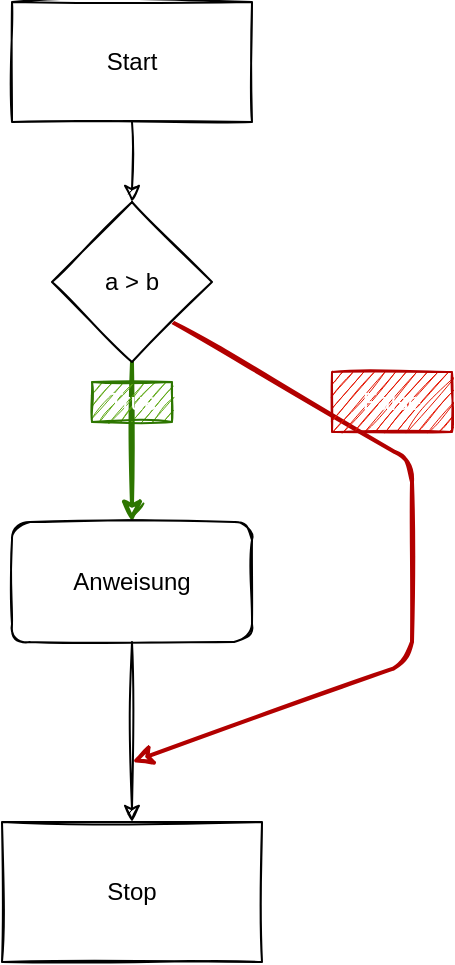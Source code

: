 <mxfile>
    <diagram id="S6juYMc_mx1WRVT7S4VD" name="Page-1">
        <mxGraphModel dx="686" dy="574" grid="1" gridSize="10" guides="1" tooltips="1" connect="1" arrows="1" fold="1" page="1" pageScale="1" pageWidth="827" pageHeight="1169" math="0" shadow="0">
            <root>
                <mxCell id="0"/>
                <mxCell id="1" parent="0"/>
                <mxCell id="6" value="" style="edgeStyle=none;html=1;strokeWidth=1;sketch=1;" edge="1" parent="1" source="2" target="5">
                    <mxGeometry relative="1" as="geometry"/>
                </mxCell>
                <mxCell id="2" value="Start" style="rounded=0;whiteSpace=wrap;html=1;sketch=1;shadow=0;" vertex="1" parent="1">
                    <mxGeometry x="120" y="40" width="120" height="60" as="geometry"/>
                </mxCell>
                <mxCell id="3" value="Stop" style="rounded=0;whiteSpace=wrap;html=1;sketch=1;shadow=0;" vertex="1" parent="1">
                    <mxGeometry x="115" y="450" width="130" height="70" as="geometry"/>
                </mxCell>
                <mxCell id="11" value="" style="edgeStyle=none;html=1;fillColor=#60a917;strokeColor=#2D7600;strokeWidth=2;sketch=1;" edge="1" parent="1" source="5" target="7">
                    <mxGeometry relative="1" as="geometry"/>
                </mxCell>
                <mxCell id="13" style="edgeStyle=none;html=1;exitX=1;exitY=1;exitDx=0;exitDy=0;fillColor=#e51400;strokeColor=#B20000;strokeWidth=2;sketch=1;" edge="1" parent="1" source="5">
                    <mxGeometry relative="1" as="geometry">
                        <mxPoint x="180" y="420" as="targetPoint"/>
                        <Array as="points">
                            <mxPoint x="320" y="270"/>
                            <mxPoint x="320" y="370"/>
                        </Array>
                    </mxGeometry>
                </mxCell>
                <mxCell id="5" value="a &amp;gt; b" style="rhombus;whiteSpace=wrap;html=1;sketch=1;shadow=0;rounded=0;" vertex="1" parent="1">
                    <mxGeometry x="140" y="140" width="80" height="80" as="geometry"/>
                </mxCell>
                <mxCell id="15" value="" style="edgeStyle=none;html=1;strokeWidth=1;sketch=1;" edge="1" parent="1" source="7" target="3">
                    <mxGeometry relative="1" as="geometry"/>
                </mxCell>
                <mxCell id="7" value="Anweisung" style="rounded=1;whiteSpace=wrap;html=1;shadow=0;sketch=1;" vertex="1" parent="1">
                    <mxGeometry x="120" y="300" width="120" height="60" as="geometry"/>
                </mxCell>
                <mxCell id="12" value="True&lt;br&gt;" style="text;html=1;align=center;verticalAlign=middle;resizable=0;points=[];autosize=1;strokeColor=#2D7600;fillColor=#60a917;fontColor=#ffffff;sketch=1;" vertex="1" parent="1">
                    <mxGeometry x="160" y="230" width="40" height="20" as="geometry"/>
                </mxCell>
                <mxCell id="14" value="False" style="text;html=1;strokeColor=#B20000;fillColor=#e51400;align=center;verticalAlign=middle;whiteSpace=wrap;rounded=0;shadow=0;sketch=1;fontColor=#ffffff;" vertex="1" parent="1">
                    <mxGeometry x="280" y="225" width="60" height="30" as="geometry"/>
                </mxCell>
            </root>
        </mxGraphModel>
    </diagram>
    <diagram id="VpFsNMNoPEZesBy0kkxB" name="Page-2">
        <mxGraphModel dx="572" dy="478" grid="1" gridSize="10" guides="1" tooltips="1" connect="1" arrows="1" fold="1" page="1" pageScale="1" pageWidth="827" pageHeight="1169" math="0" shadow="0">
            <root>
                <mxCell id="vvP7feIesBJhvT5zZ09F-0"/>
                <mxCell id="vvP7feIesBJhvT5zZ09F-1" parent="vvP7feIesBJhvT5zZ09F-0"/>
                <mxCell id="vvP7feIesBJhvT5zZ09F-2" value="" style="edgeStyle=none;html=1;strokeWidth=1;sketch=1;" edge="1" parent="vvP7feIesBJhvT5zZ09F-1" source="vvP7feIesBJhvT5zZ09F-3" target="vvP7feIesBJhvT5zZ09F-7">
                    <mxGeometry relative="1" as="geometry"/>
                </mxCell>
                <mxCell id="vvP7feIesBJhvT5zZ09F-3" value="Start" style="rounded=0;whiteSpace=wrap;html=1;sketch=1;shadow=0;" vertex="1" parent="vvP7feIesBJhvT5zZ09F-1">
                    <mxGeometry x="275" y="30" width="120" height="60" as="geometry"/>
                </mxCell>
                <mxCell id="vvP7feIesBJhvT5zZ09F-4" value="Stop" style="rounded=0;whiteSpace=wrap;html=1;sketch=1;shadow=0;" vertex="1" parent="vvP7feIesBJhvT5zZ09F-1">
                    <mxGeometry x="275" y="430" width="130" height="70" as="geometry"/>
                </mxCell>
                <mxCell id="vvP7feIesBJhvT5zZ09F-14" value="" style="edgeStyle=none;sketch=1;html=1;strokeWidth=2;entryX=0.5;entryY=0;entryDx=0;entryDy=0;exitX=0;exitY=1;exitDx=0;exitDy=0;fillColor=#60a917;strokeColor=#2D7600;" edge="1" parent="vvP7feIesBJhvT5zZ09F-1" source="vvP7feIesBJhvT5zZ09F-7" target="vvP7feIesBJhvT5zZ09F-12">
                    <mxGeometry relative="1" as="geometry">
                        <Array as="points">
                            <mxPoint x="235" y="200"/>
                        </Array>
                    </mxGeometry>
                </mxCell>
                <mxCell id="vvP7feIesBJhvT5zZ09F-16" value="True" style="edgeLabel;html=1;align=center;verticalAlign=middle;resizable=0;points=[];" vertex="1" connectable="0" parent="vvP7feIesBJhvT5zZ09F-14">
                    <mxGeometry x="-0.36" y="-2" relative="1" as="geometry">
                        <mxPoint as="offset"/>
                    </mxGeometry>
                </mxCell>
                <mxCell id="vvP7feIesBJhvT5zZ09F-15" style="edgeStyle=none;sketch=1;html=1;exitX=1;exitY=1;exitDx=0;exitDy=0;strokeWidth=2;entryX=0.5;entryY=0;entryDx=0;entryDy=0;fillColor=#e51400;strokeColor=#B20000;" edge="1" parent="vvP7feIesBJhvT5zZ09F-1" source="vvP7feIesBJhvT5zZ09F-7" target="vvP7feIesBJhvT5zZ09F-9">
                    <mxGeometry relative="1" as="geometry">
                        <mxPoint x="430" y="200" as="targetPoint"/>
                        <Array as="points">
                            <mxPoint x="430" y="200"/>
                        </Array>
                    </mxGeometry>
                </mxCell>
                <mxCell id="vvP7feIesBJhvT5zZ09F-17" value="False" style="edgeLabel;html=1;align=center;verticalAlign=middle;resizable=0;points=[];" vertex="1" connectable="0" parent="vvP7feIesBJhvT5zZ09F-15">
                    <mxGeometry x="-0.275" y="-1" relative="1" as="geometry">
                        <mxPoint as="offset"/>
                    </mxGeometry>
                </mxCell>
                <mxCell id="vvP7feIesBJhvT5zZ09F-7" value="a &amp;gt; b" style="rhombus;whiteSpace=wrap;html=1;sketch=1;shadow=0;rounded=0;" vertex="1" parent="vvP7feIesBJhvT5zZ09F-1">
                    <mxGeometry x="295" y="130" width="80" height="80" as="geometry"/>
                </mxCell>
                <mxCell id="vvP7feIesBJhvT5zZ09F-19" style="edgeStyle=none;sketch=1;html=1;exitX=0.5;exitY=1;exitDx=0;exitDy=0;strokeWidth=2;" edge="1" parent="vvP7feIesBJhvT5zZ09F-1" source="vvP7feIesBJhvT5zZ09F-9">
                    <mxGeometry relative="1" as="geometry">
                        <mxPoint x="340" y="390" as="targetPoint"/>
                        <Array as="points">
                            <mxPoint x="410" y="380"/>
                        </Array>
                    </mxGeometry>
                </mxCell>
                <mxCell id="vvP7feIesBJhvT5zZ09F-9" value="Anweisung 2" style="rounded=1;whiteSpace=wrap;html=1;shadow=0;sketch=1;" vertex="1" parent="vvP7feIesBJhvT5zZ09F-1">
                    <mxGeometry x="375" y="280" width="120" height="60" as="geometry"/>
                </mxCell>
                <mxCell id="vvP7feIesBJhvT5zZ09F-18" style="edgeStyle=none;sketch=1;html=1;exitX=0.5;exitY=1;exitDx=0;exitDy=0;strokeWidth=2;" edge="1" parent="vvP7feIesBJhvT5zZ09F-1" source="vvP7feIesBJhvT5zZ09F-12">
                    <mxGeometry relative="1" as="geometry">
                        <mxPoint x="340" y="390" as="targetPoint"/>
                        <Array as="points">
                            <mxPoint x="260" y="380"/>
                        </Array>
                    </mxGeometry>
                </mxCell>
                <mxCell id="vvP7feIesBJhvT5zZ09F-12" value="Anweisung 1" style="rounded=1;whiteSpace=wrap;html=1;shadow=0;sketch=1;" vertex="1" parent="vvP7feIesBJhvT5zZ09F-1">
                    <mxGeometry x="175" y="280" width="120" height="60" as="geometry"/>
                </mxCell>
                <mxCell id="vvP7feIesBJhvT5zZ09F-13" value="" style="shape=waypoint;sketch=1;size=6;pointerEvents=1;points=[];fillColor=default;resizable=0;rotatable=0;perimeter=centerPerimeter;snapToPoint=1;shadow=0;rounded=0;" vertex="1" parent="vvP7feIesBJhvT5zZ09F-1">
                    <mxGeometry x="90" y="150" width="40" height="40" as="geometry"/>
                </mxCell>
                <mxCell id="vvP7feIesBJhvT5zZ09F-22" value="" style="endArrow=classic;html=1;sketch=1;strokeWidth=2;entryX=0.5;entryY=0;entryDx=0;entryDy=0;" edge="1" parent="vvP7feIesBJhvT5zZ09F-1" target="vvP7feIesBJhvT5zZ09F-4">
                    <mxGeometry width="50" height="50" relative="1" as="geometry">
                        <mxPoint x="340" y="390" as="sourcePoint"/>
                        <mxPoint x="350" y="290" as="targetPoint"/>
                    </mxGeometry>
                </mxCell>
            </root>
        </mxGraphModel>
    </diagram>
</mxfile>